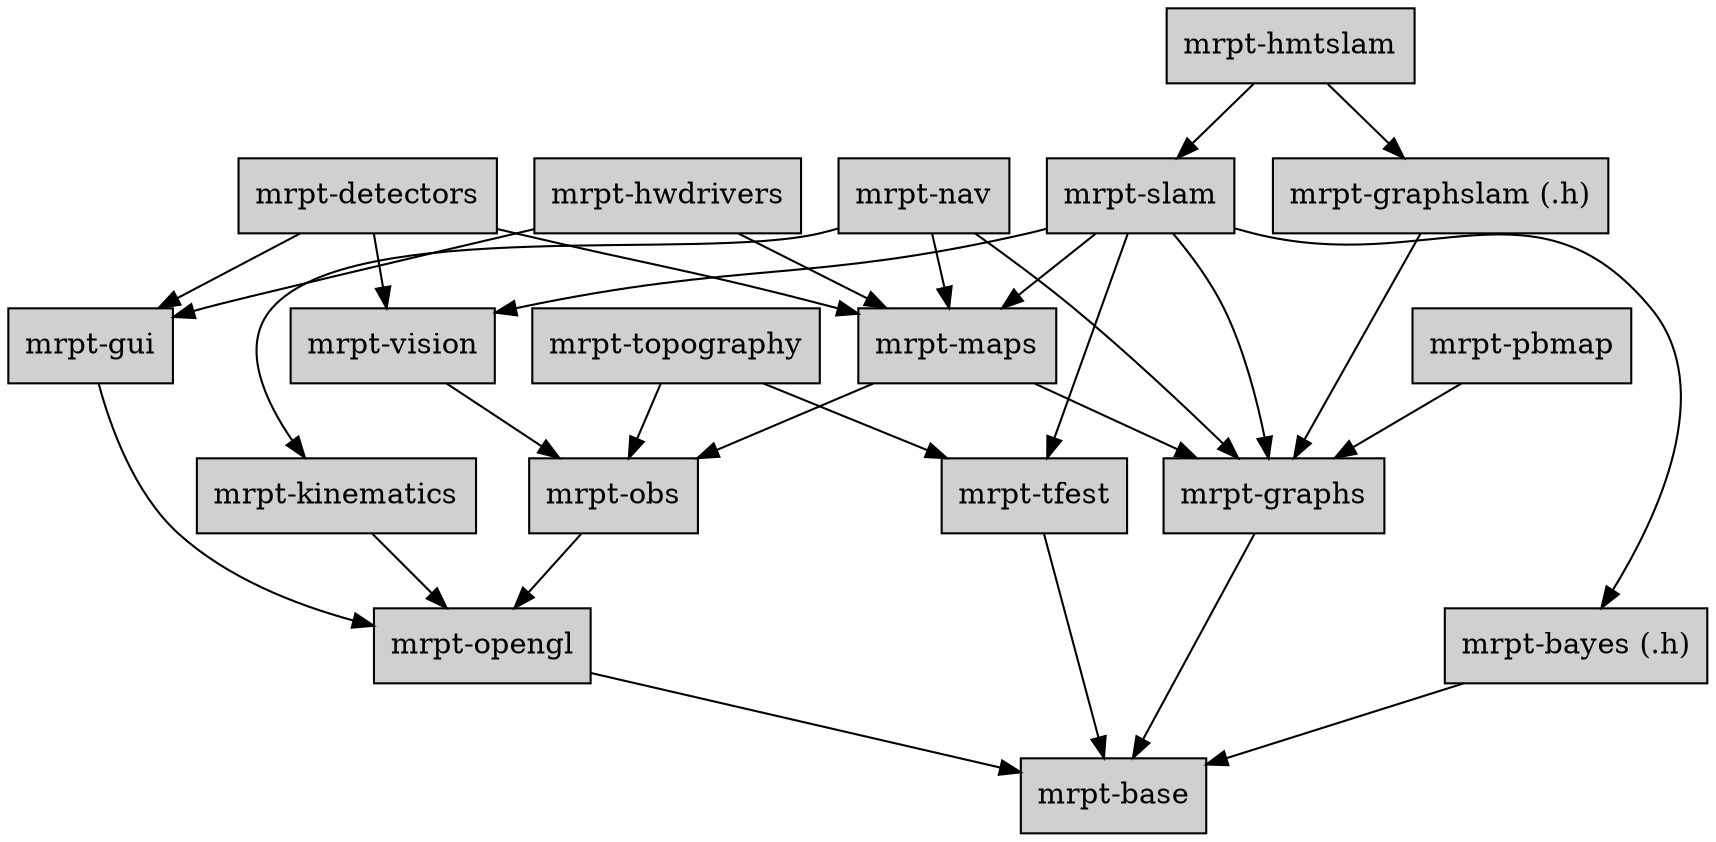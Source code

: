 digraph MRPT_LIBS {

	node [shape=box,style=filled, fillcolor="#D0D0D0"];

	base 		[label="mrpt-base",URL="group__mrpt__base__grp.html"];
	graphs		[label="mrpt-graphs",URL="group__mrpt__graphs__grp.html"];
	bayes 		[label="mrpt-bayes (.h)",URL="group__mrpt__bayes__grp.html"];
	opengl 		[label="mrpt-opengl", URL="group__mrpt__opengl__grp.html"];
	gui 		[label="mrpt-gui",URL="group__mrpt__gui__grp.html"];
	obs 		[label="mrpt-obs",URL="group__mrpt__obs__grp.html"];
	hwdrivers 	[label="mrpt-hwdrivers",URL="group__mrpt__hwdrivers__grp.html"];
	topography 	[label="mrpt-topography",URL="group__mrpt__topography__grp.html"];
	maps 		[label="mrpt-maps",URL="group__mrpt__maps__grp.html"];
	vision 		[label="mrpt-vision",URL="group__mrpt__vision__grp.html"];
	tfest 		[label="mrpt-tfest",URL="group__mrpt__tfest__grp.html"];

	slam 		[label="mrpt-slam",URL="group__mrpt__slam__grp.html"];
	graphslam	[label="mrpt-graphslam (.h)",URL="group__mrpt__graphslam__grp.html"];
	
	hmtslam		[label="mrpt-hmtslam",URL="group__mrpt__hmtslam__grp.html"];
	nav	        [label="mrpt-nav",URL="group__mrpt__nav__grp.html"];
	
	detectors	[label="mrpt-detectors",URL="group__mrpt__detectors__grp.html"];

	kinematics	[label="mrpt-kinematics",URL="group__mrpt__kinematics__grp.html"];

	pbmap    [label="mrpt-pbmap",URL="group__mrpt__pbmap__grp.html"];

	pbmap -> graphs;

	kinematics  -> opengl;
	
	graphs -> base;
	tfest -> base;

	bayes -> base;
	
	opengl -> base;
	
	obs -> opengl;
	
	gui -> opengl;
	
	hwdrivers -> gui;
	hwdrivers -> maps;
	
	topography -> obs;
	topography -> tfest;
	
	vision -> obs;
	
	maps -> obs;
	maps -> graphs;

	slam -> maps;
	slam -> vision;
	slam -> tfest;
	slam -> bayes;
	slam -> graphs;

	graphslam -> graphs;

	detectors -> vision;
	detectors -> maps;
	detectors -> gui;
	
	hmtslam -> slam;
	hmtslam -> graphslam;

	nav -> maps;
	nav -> graphs;
	nav -> kinematics;
}
